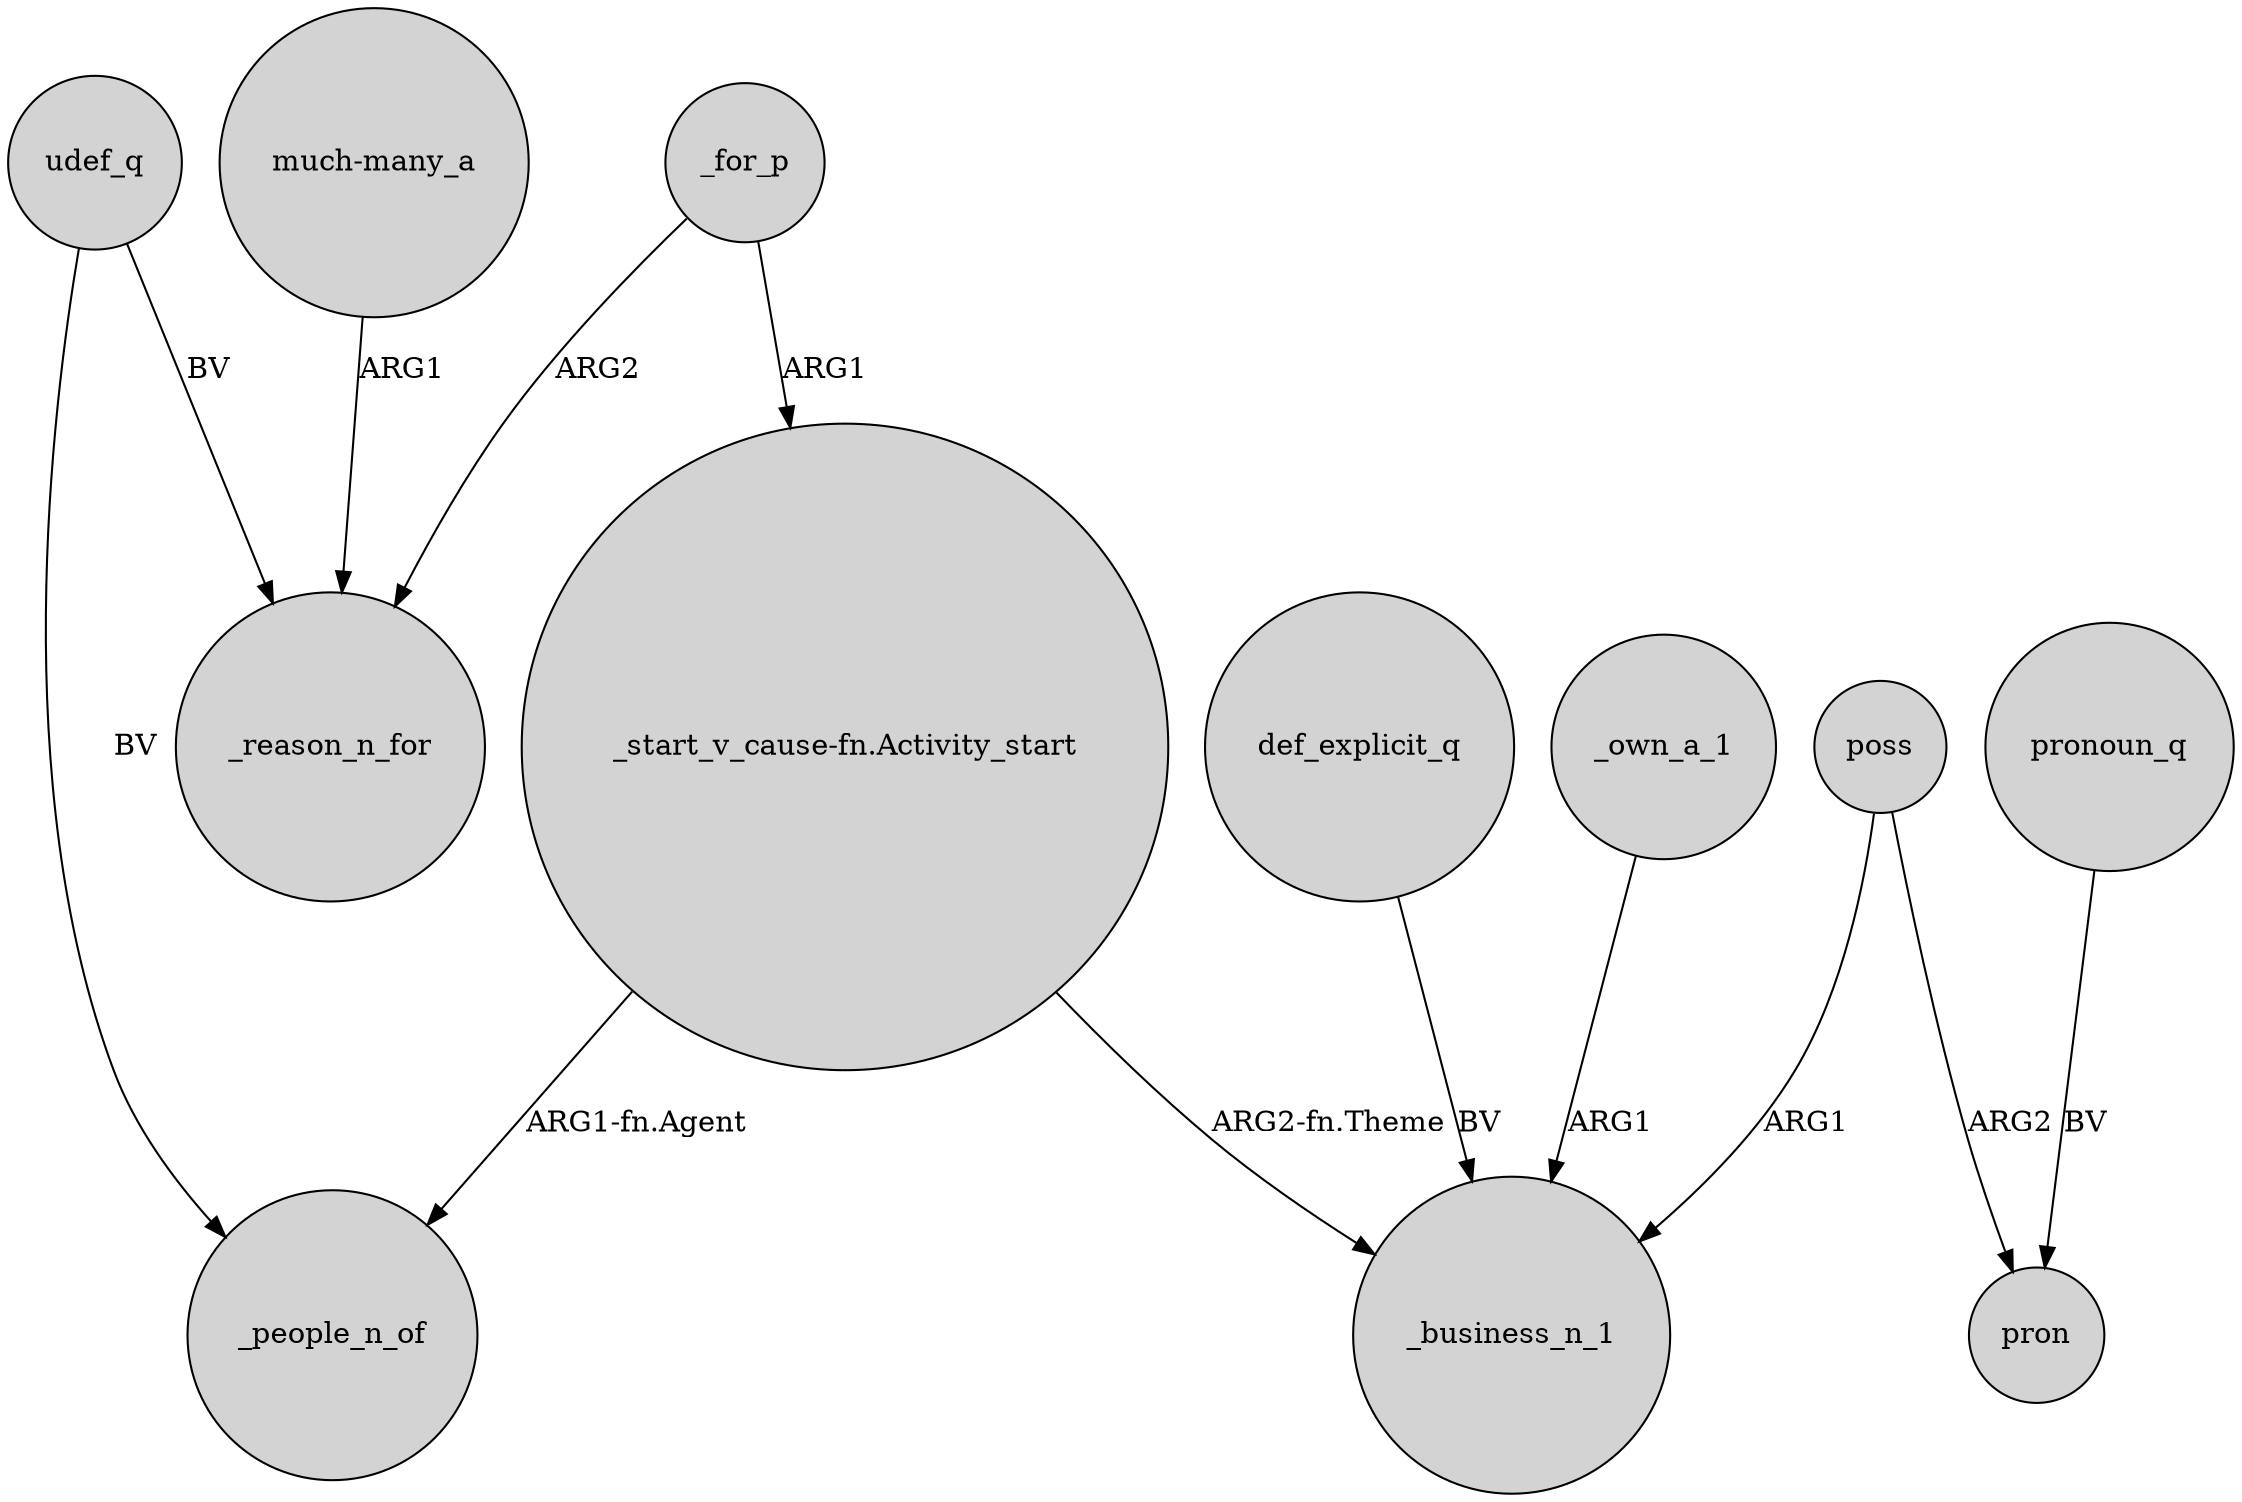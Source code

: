digraph {
	node [shape=circle style=filled]
	_for_p -> _reason_n_for [label=ARG2]
	poss -> pron [label=ARG2]
	pronoun_q -> pron [label=BV]
	_own_a_1 -> _business_n_1 [label=ARG1]
	_for_p -> "_start_v_cause-fn.Activity_start" [label=ARG1]
	udef_q -> _people_n_of [label=BV]
	udef_q -> _reason_n_for [label=BV]
	"much-many_a" -> _reason_n_for [label=ARG1]
	"_start_v_cause-fn.Activity_start" -> _business_n_1 [label="ARG2-fn.Theme"]
	def_explicit_q -> _business_n_1 [label=BV]
	"_start_v_cause-fn.Activity_start" -> _people_n_of [label="ARG1-fn.Agent"]
	poss -> _business_n_1 [label=ARG1]
}
